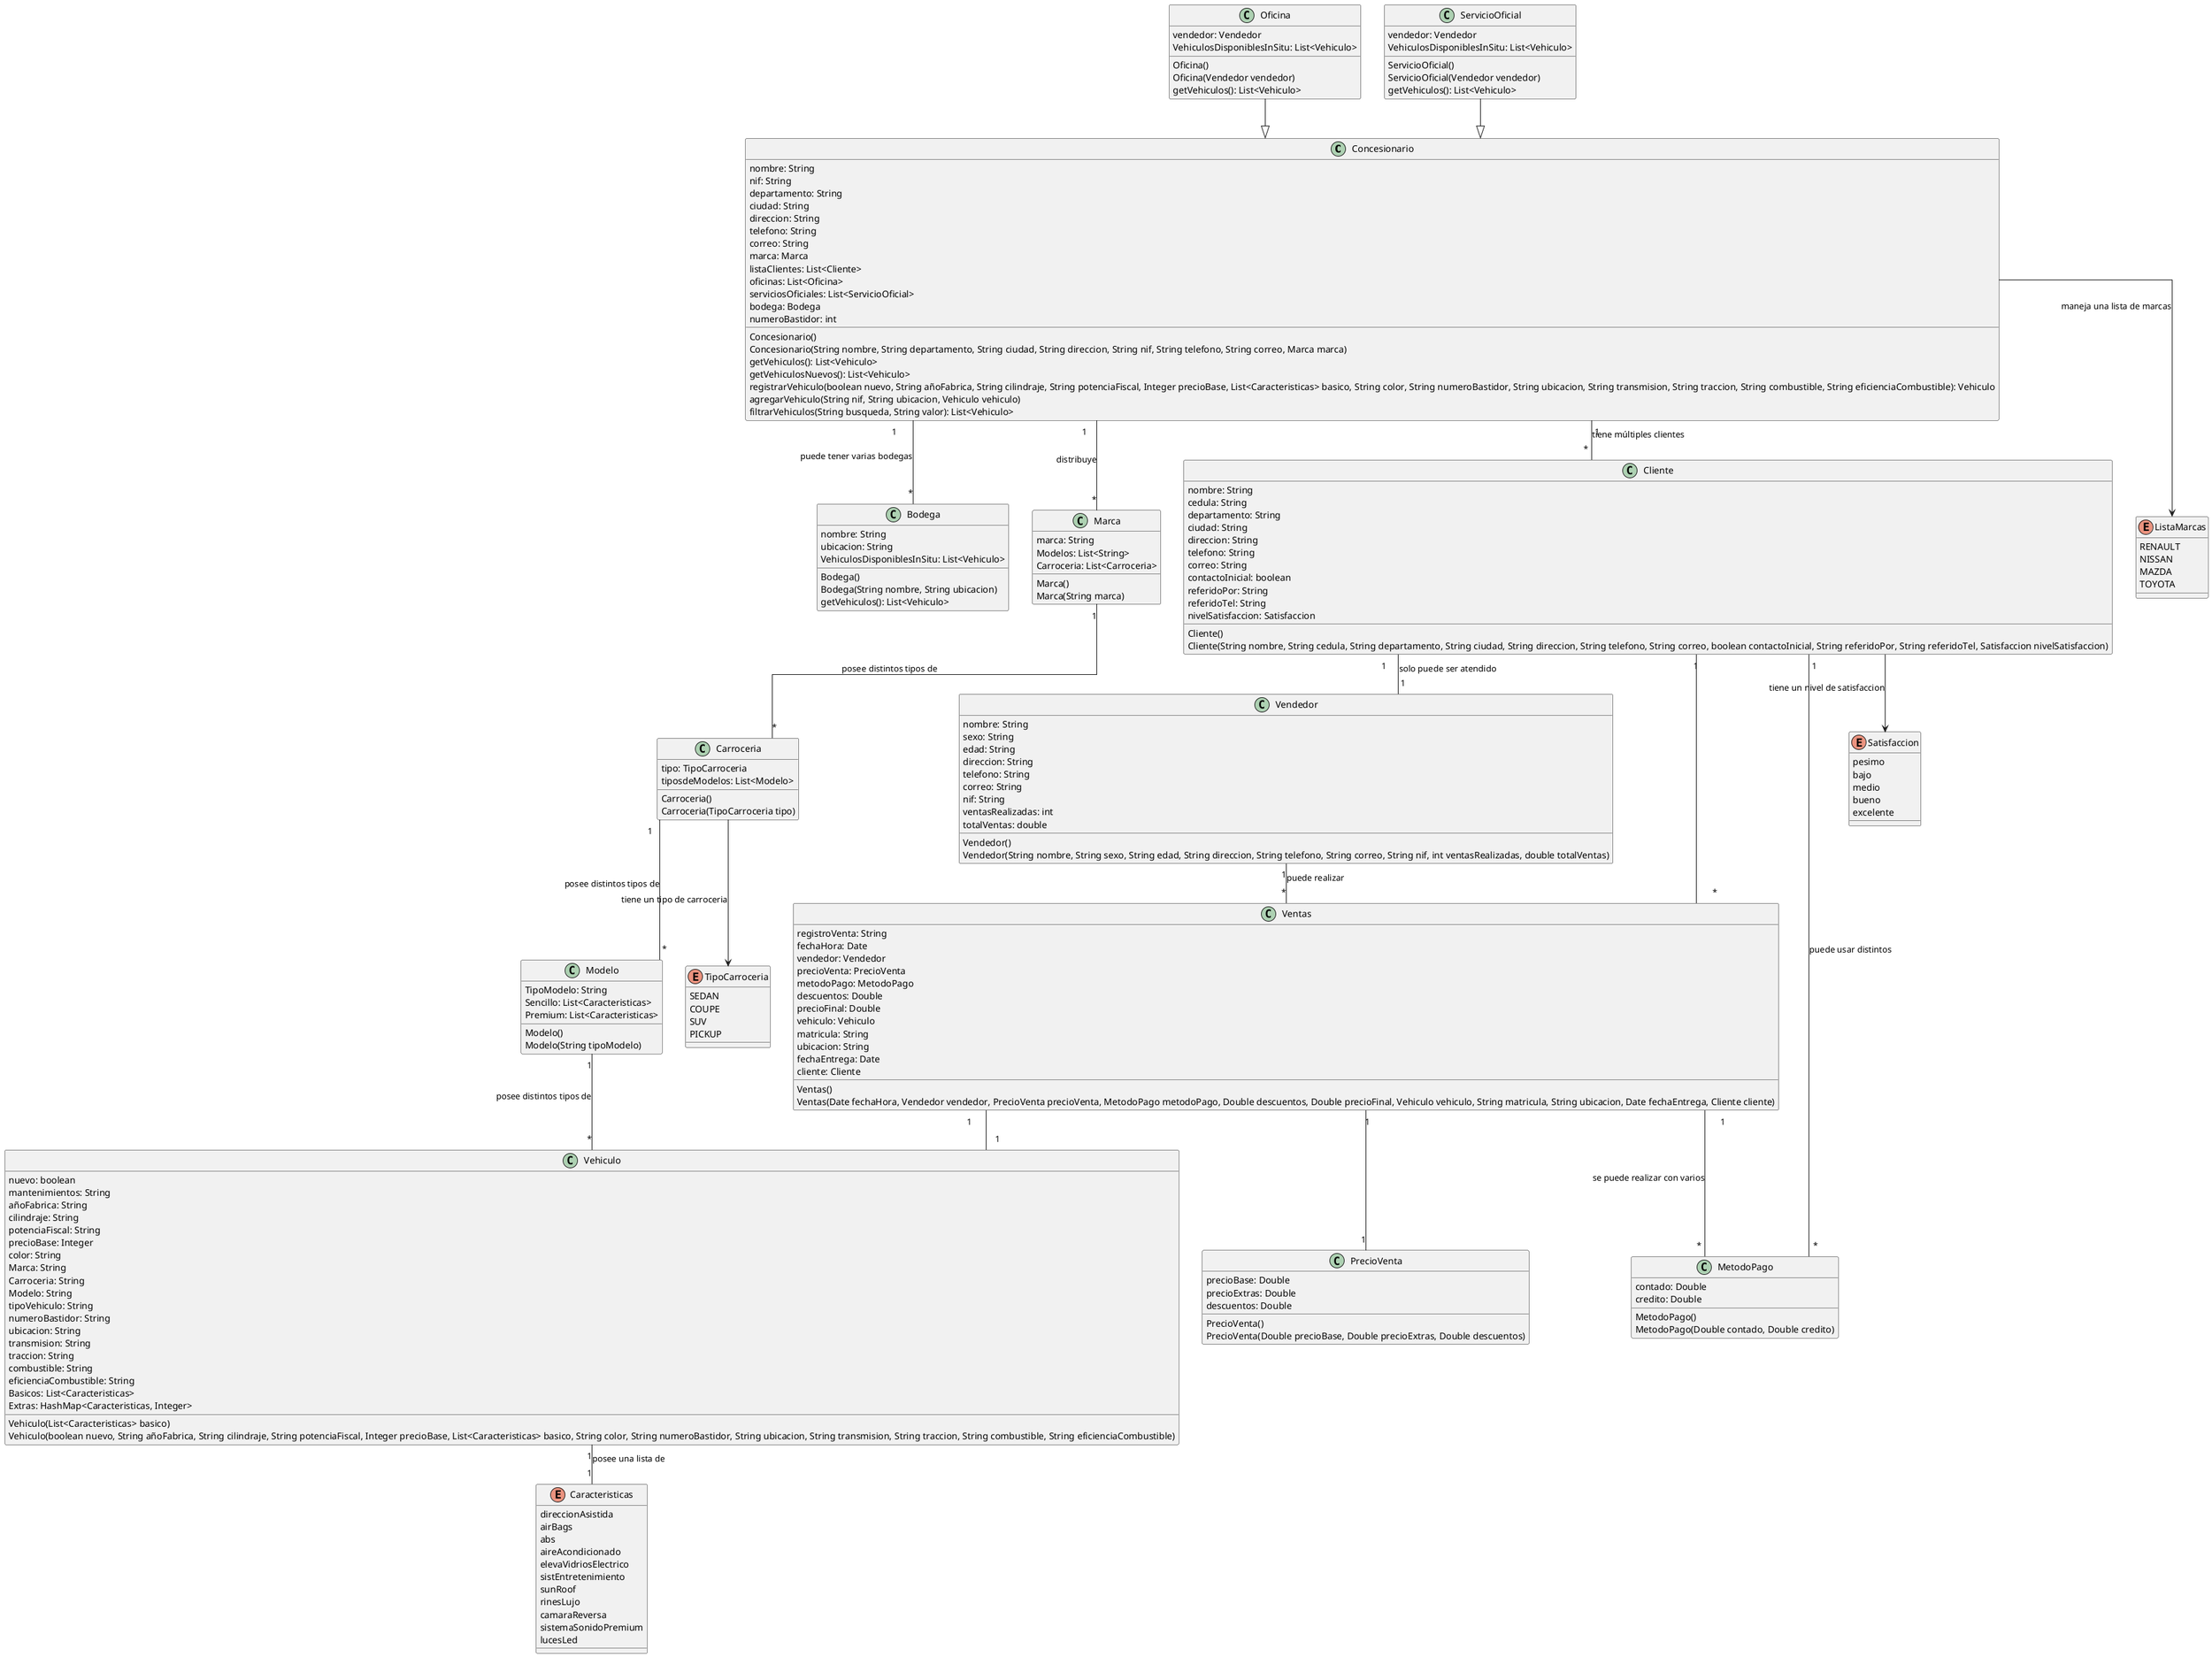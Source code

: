 @startuml "Proyecto"

skinparam Linetype ortho

'clases
class Concesionario {
    nombre: String
    nif: String
    departamento: String
    ciudad: String
    direccion: String
    telefono: String
    correo: String
    marca: Marca
    listaClientes: List<Cliente>
    oficinas: List<Oficina>
    serviciosOficiales: List<ServicioOficial>
    bodega: Bodega
    numeroBastidor: int
    Concesionario()
    Concesionario(String nombre, String departamento, String ciudad, String direccion, String nif, String telefono, String correo, Marca marca)
    getVehiculos(): List<Vehiculo>
    getVehiculosNuevos(): List<Vehiculo>
    registrarVehiculo(boolean nuevo, String añoFabrica, String cilindraje, String potenciaFiscal, Integer precioBase, List<Caracteristicas> basico, String color, String numeroBastidor, String ubicacion, String transmision, String traccion, String combustible, String eficienciaCombustible): Vehiculo
    agregarVehiculo(String nif, String ubicacion, Vehiculo vehiculo)
    filtrarVehiculos(String busqueda, String valor): List<Vehiculo>
}

class Oficina {
    vendedor: Vendedor
    VehiculosDisponiblesInSitu: List<Vehiculo>
    Oficina()
    Oficina(Vendedor vendedor)
    getVehiculos(): List<Vehiculo>
}

class ServicioOficial {
    vendedor: Vendedor
    VehiculosDisponiblesInSitu: List<Vehiculo>
    ServicioOficial()
    ServicioOficial(Vendedor vendedor)
    getVehiculos(): List<Vehiculo>
}

class Bodega {
    nombre: String
    ubicacion: String
    VehiculosDisponiblesInSitu: List<Vehiculo>
    Bodega()
    Bodega(String nombre, String ubicacion)
    getVehiculos(): List<Vehiculo>
}

class Marca {
    marca: String
    Modelos: List<String>
    Carroceria: List<Carroceria>
    Marca()
    Marca(String marca)
}

class Carroceria {
    tipo: TipoCarroceria
    tiposdeModelos: List<Modelo>
    Carroceria()
    Carroceria(TipoCarroceria tipo)
}

class Modelo {
    TipoModelo: String
    Sencillo: List<Caracteristicas>
    Premium: List<Caracteristicas>
    Modelo()
    Modelo(String tipoModelo)
}

class Vehiculo {
    nuevo: boolean
    mantenimientos: String
    añoFabrica: String
    cilindraje: String
    potenciaFiscal: String
    precioBase: Integer
    color: String
    Marca: String
    Carroceria: String
    Modelo: String
    tipoVehiculo: String
    numeroBastidor: String
    ubicacion: String
    transmision: String
    traccion: String
    combustible: String
    eficienciaCombustible: String
    Basicos: List<Caracteristicas>
    Extras: HashMap<Caracteristicas, Integer>
    Vehiculo(List<Caracteristicas> basico)
    Vehiculo(boolean nuevo, String añoFabrica, String cilindraje, String potenciaFiscal, Integer precioBase, List<Caracteristicas> basico, String color, String numeroBastidor, String ubicacion, String transmision, String traccion, String combustible, String eficienciaCombustible)
}

class Vendedor {
    nombre: String
    sexo: String
    edad: String
    direccion: String
    telefono: String
    correo: String
    nif: String
    ventasRealizadas: int
    totalVentas: double
    Vendedor()
    Vendedor(String nombre, String sexo, String edad, String direccion, String telefono, String correo, String nif, int ventasRealizadas, double totalVentas)
}

class Cliente {
    nombre: String
    cedula: String
    departamento: String
    ciudad: String
    direccion: String
    telefono: String
    correo: String
    contactoInicial: boolean
    referidoPor: String
    referidoTel: String
    nivelSatisfaccion: Satisfaccion
    Cliente()
    Cliente(String nombre, String cedula, String departamento, String ciudad, String direccion, String telefono, String correo, boolean contactoInicial, String referidoPor, String referidoTel, Satisfaccion nivelSatisfaccion)
}

class Ventas {
    registroVenta: String
    fechaHora: Date
    vendedor: Vendedor
    precioVenta: PrecioVenta
    metodoPago: MetodoPago
    descuentos: Double
    precioFinal: Double
    vehiculo: Vehiculo
    matricula: String
    ubicacion: String
    fechaEntrega: Date
    cliente: Cliente
    Ventas()
    Ventas(Date fechaHora, Vendedor vendedor, PrecioVenta precioVenta, MetodoPago metodoPago, Double descuentos, Double precioFinal, Vehiculo vehiculo, String matricula, String ubicacion, Date fechaEntrega, Cliente cliente)
}

class PrecioVenta {
    precioBase: Double
    precioExtras: Double
    descuentos: Double
    PrecioVenta()
    PrecioVenta(Double precioBase, Double precioExtras, Double descuentos)
}

class MetodoPago {
    contado: Double
    credito: Double
    MetodoPago()
    MetodoPago(Double contado, Double credito)
}

enum ListaMarcas {
    RENAULT
    NISSAN
    MAZDA
    TOYOTA
}

enum TipoCarroceria {
    SEDAN
    COUPE
    SUV
    PICKUP
}

enum Caracteristicas {
    direccionAsistida
    airBags
    abs
    aireAcondicionado
    elevaVidriosElectrico
    sistEntretenimiento
    sunRoof
    rinesLujo
    camaraReversa
    sistemaSonidoPremium
    lucesLed
}

enum Satisfaccion {
    pesimo
    bajo
    medio
    bueno
    excelente
}

'relaciones

Oficina --|> Concesionario
ServicioOficial --|> Concesionario
Concesionario "1" -- "*" Marca : distribuye
Concesionario --> ListaMarcas : maneja una lista de marcas
Concesionario "1" -- "*" Bodega : puede tener varias bodegas
Marca "1" -- "*" Carroceria : posee distintos tipos de
Carroceria "1" -- "*" Modelo : posee distintos tipos de
Carroceria --> TipoCarroceria : tiene un tipo de carroceria
Modelo "1" -- "*" Vehiculo : posee distintos tipos de
Vendedor "1" -- "*" Ventas : puede realizar
Ventas "1" -- "1" PrecioVenta
Ventas "1" -- "1" Vehiculo
Ventas "1" -- "*" MetodoPago : se puede realizar con varios
Ventas "*" -- "1" Cliente
Cliente "1" -- "1" Vendedor : solo puede ser atendido
Cliente "1" -- "*" MetodoPago : puede usar distintos
Cliente  --> Satisfaccion : tiene un nivel de satisfaccion
Vehiculo "1" -- "1" Caracteristicas : posee una lista de
Concesionario "1" -- "*" Cliente : tiene múltiples clientes

@enduml